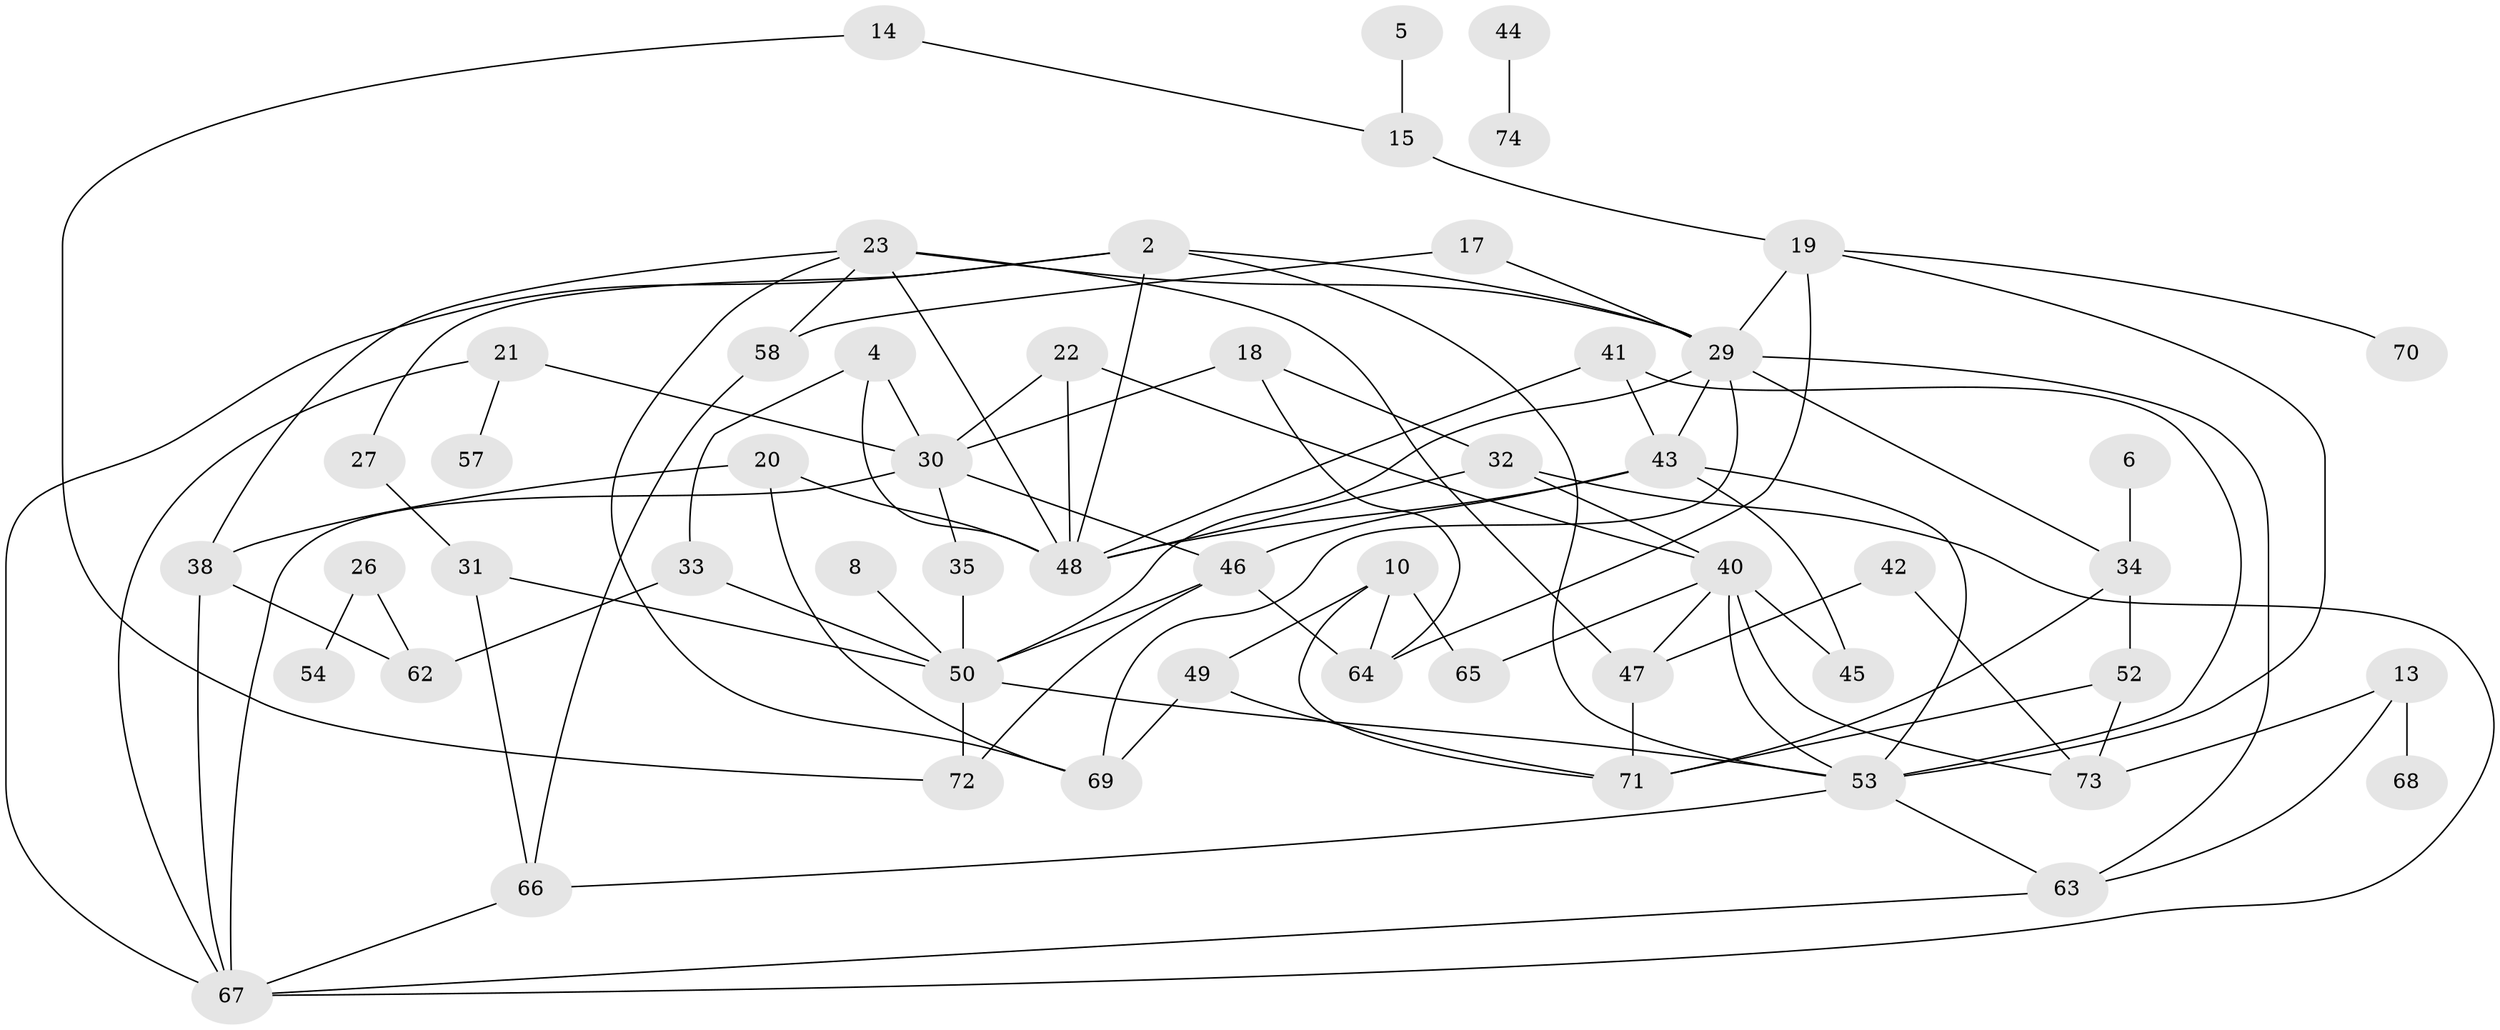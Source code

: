 // original degree distribution, {1: 0.19594594594594594, 2: 0.2635135135135135, 4: 0.19594594594594594, 0: 0.11486486486486487, 5: 0.06756756756756757, 3: 0.14189189189189189, 6: 0.02027027027027027}
// Generated by graph-tools (version 1.1) at 2025/00/03/09/25 03:00:40]
// undirected, 55 vertices, 98 edges
graph export_dot {
graph [start="1"]
  node [color=gray90,style=filled];
  2;
  4;
  5;
  6;
  8;
  10;
  13;
  14;
  15;
  17;
  18;
  19;
  20;
  21;
  22;
  23;
  26;
  27;
  29;
  30;
  31;
  32;
  33;
  34;
  35;
  38;
  40;
  41;
  42;
  43;
  44;
  45;
  46;
  47;
  48;
  49;
  50;
  52;
  53;
  54;
  57;
  58;
  62;
  63;
  64;
  65;
  66;
  67;
  68;
  69;
  70;
  71;
  72;
  73;
  74;
  2 -- 27 [weight=1.0];
  2 -- 29 [weight=1.0];
  2 -- 48 [weight=1.0];
  2 -- 53 [weight=1.0];
  2 -- 67 [weight=1.0];
  4 -- 30 [weight=1.0];
  4 -- 33 [weight=1.0];
  4 -- 48 [weight=1.0];
  5 -- 15 [weight=1.0];
  6 -- 34 [weight=1.0];
  8 -- 50 [weight=1.0];
  10 -- 49 [weight=1.0];
  10 -- 64 [weight=1.0];
  10 -- 65 [weight=1.0];
  10 -- 71 [weight=1.0];
  13 -- 63 [weight=1.0];
  13 -- 68 [weight=1.0];
  13 -- 73 [weight=1.0];
  14 -- 15 [weight=1.0];
  14 -- 72 [weight=1.0];
  15 -- 19 [weight=1.0];
  17 -- 29 [weight=1.0];
  17 -- 58 [weight=1.0];
  18 -- 30 [weight=1.0];
  18 -- 32 [weight=1.0];
  18 -- 64 [weight=1.0];
  19 -- 29 [weight=1.0];
  19 -- 53 [weight=1.0];
  19 -- 64 [weight=1.0];
  19 -- 70 [weight=1.0];
  20 -- 38 [weight=2.0];
  20 -- 48 [weight=1.0];
  20 -- 69 [weight=1.0];
  21 -- 30 [weight=2.0];
  21 -- 57 [weight=1.0];
  21 -- 67 [weight=1.0];
  22 -- 30 [weight=1.0];
  22 -- 40 [weight=1.0];
  22 -- 48 [weight=1.0];
  23 -- 29 [weight=1.0];
  23 -- 38 [weight=1.0];
  23 -- 47 [weight=1.0];
  23 -- 48 [weight=1.0];
  23 -- 58 [weight=1.0];
  23 -- 69 [weight=1.0];
  26 -- 54 [weight=1.0];
  26 -- 62 [weight=1.0];
  27 -- 31 [weight=1.0];
  29 -- 34 [weight=1.0];
  29 -- 43 [weight=1.0];
  29 -- 50 [weight=1.0];
  29 -- 63 [weight=1.0];
  29 -- 69 [weight=1.0];
  30 -- 35 [weight=1.0];
  30 -- 46 [weight=1.0];
  30 -- 67 [weight=1.0];
  31 -- 50 [weight=1.0];
  31 -- 66 [weight=1.0];
  32 -- 40 [weight=1.0];
  32 -- 48 [weight=2.0];
  32 -- 67 [weight=1.0];
  33 -- 50 [weight=1.0];
  33 -- 62 [weight=1.0];
  34 -- 52 [weight=1.0];
  34 -- 71 [weight=1.0];
  35 -- 50 [weight=1.0];
  38 -- 62 [weight=2.0];
  38 -- 67 [weight=1.0];
  40 -- 45 [weight=1.0];
  40 -- 47 [weight=1.0];
  40 -- 53 [weight=1.0];
  40 -- 65 [weight=1.0];
  40 -- 73 [weight=1.0];
  41 -- 43 [weight=1.0];
  41 -- 48 [weight=1.0];
  41 -- 53 [weight=1.0];
  42 -- 47 [weight=2.0];
  42 -- 73 [weight=1.0];
  43 -- 45 [weight=1.0];
  43 -- 46 [weight=1.0];
  43 -- 48 [weight=1.0];
  43 -- 53 [weight=1.0];
  44 -- 74 [weight=1.0];
  46 -- 50 [weight=1.0];
  46 -- 64 [weight=1.0];
  46 -- 72 [weight=1.0];
  47 -- 71 [weight=1.0];
  49 -- 69 [weight=1.0];
  49 -- 71 [weight=1.0];
  50 -- 53 [weight=1.0];
  50 -- 72 [weight=1.0];
  52 -- 71 [weight=1.0];
  52 -- 73 [weight=1.0];
  53 -- 63 [weight=1.0];
  53 -- 66 [weight=1.0];
  58 -- 66 [weight=1.0];
  63 -- 67 [weight=1.0];
  66 -- 67 [weight=1.0];
}
